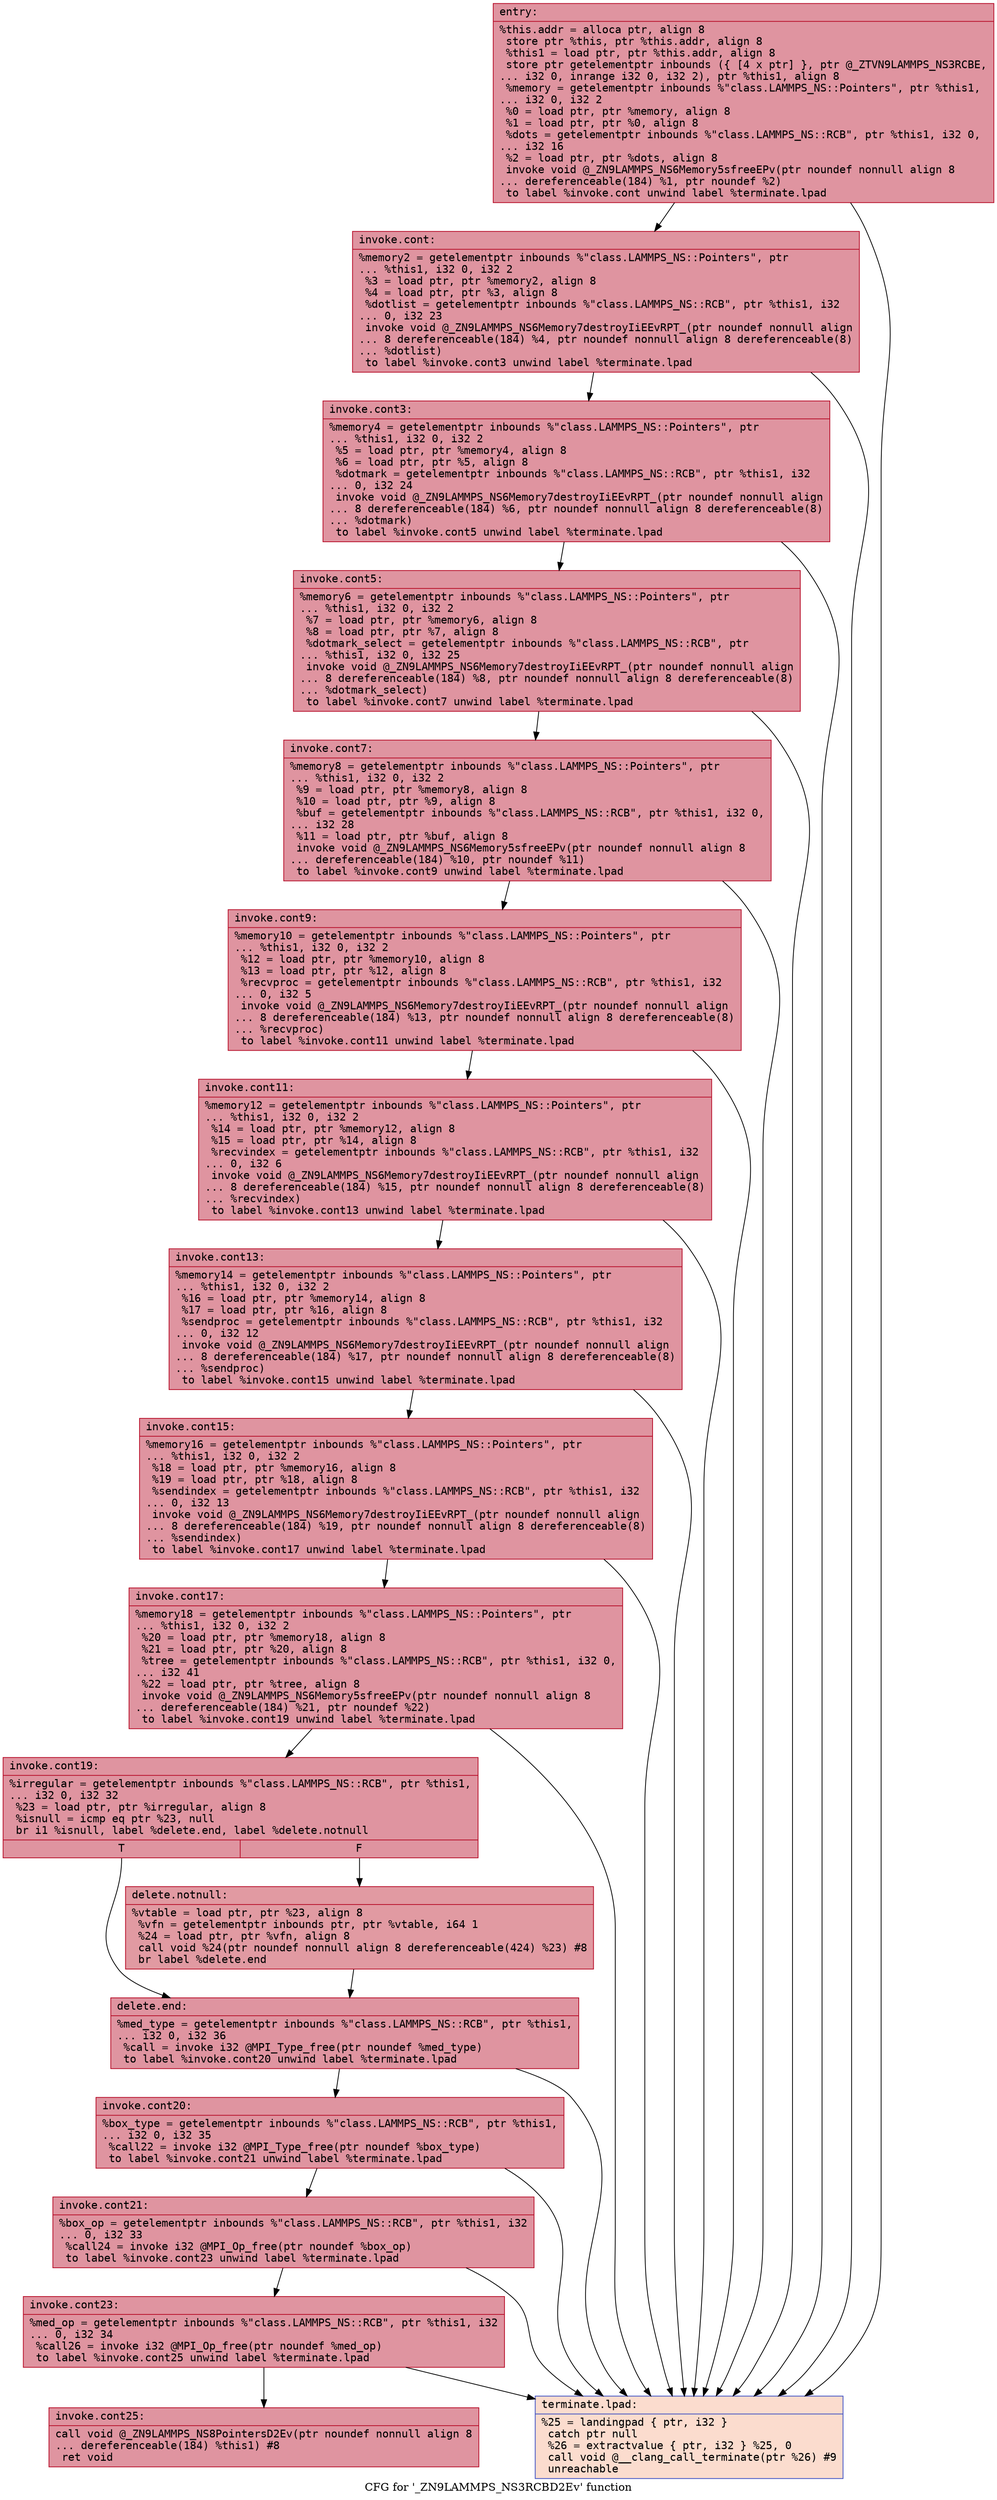 digraph "CFG for '_ZN9LAMMPS_NS3RCBD2Ev' function" {
	label="CFG for '_ZN9LAMMPS_NS3RCBD2Ev' function";

	Node0x557c0c4fc090 [shape=record,color="#b70d28ff", style=filled, fillcolor="#b70d2870" fontname="Courier",label="{entry:\l|  %this.addr = alloca ptr, align 8\l  store ptr %this, ptr %this.addr, align 8\l  %this1 = load ptr, ptr %this.addr, align 8\l  store ptr getelementptr inbounds (\{ [4 x ptr] \}, ptr @_ZTVN9LAMMPS_NS3RCBE,\l... i32 0, inrange i32 0, i32 2), ptr %this1, align 8\l  %memory = getelementptr inbounds %\"class.LAMMPS_NS::Pointers\", ptr %this1,\l... i32 0, i32 2\l  %0 = load ptr, ptr %memory, align 8\l  %1 = load ptr, ptr %0, align 8\l  %dots = getelementptr inbounds %\"class.LAMMPS_NS::RCB\", ptr %this1, i32 0,\l... i32 16\l  %2 = load ptr, ptr %dots, align 8\l  invoke void @_ZN9LAMMPS_NS6Memory5sfreeEPv(ptr noundef nonnull align 8\l... dereferenceable(184) %1, ptr noundef %2)\l          to label %invoke.cont unwind label %terminate.lpad\l}"];
	Node0x557c0c4fc090 -> Node0x557c0c4fc500[tooltip="entry -> invoke.cont\nProbability 100.00%" ];
	Node0x557c0c4fc090 -> Node0x557c0c4fff70[tooltip="entry -> terminate.lpad\nProbability 0.00%" ];
	Node0x557c0c4fc500 [shape=record,color="#b70d28ff", style=filled, fillcolor="#b70d2870" fontname="Courier",label="{invoke.cont:\l|  %memory2 = getelementptr inbounds %\"class.LAMMPS_NS::Pointers\", ptr\l... %this1, i32 0, i32 2\l  %3 = load ptr, ptr %memory2, align 8\l  %4 = load ptr, ptr %3, align 8\l  %dotlist = getelementptr inbounds %\"class.LAMMPS_NS::RCB\", ptr %this1, i32\l... 0, i32 23\l  invoke void @_ZN9LAMMPS_NS6Memory7destroyIiEEvRPT_(ptr noundef nonnull align\l... 8 dereferenceable(184) %4, ptr noundef nonnull align 8 dereferenceable(8)\l... %dotlist)\l          to label %invoke.cont3 unwind label %terminate.lpad\l}"];
	Node0x557c0c4fc500 -> Node0x557c0c5004b0[tooltip="invoke.cont -> invoke.cont3\nProbability 100.00%" ];
	Node0x557c0c4fc500 -> Node0x557c0c4fff70[tooltip="invoke.cont -> terminate.lpad\nProbability 0.00%" ];
	Node0x557c0c5004b0 [shape=record,color="#b70d28ff", style=filled, fillcolor="#b70d2870" fontname="Courier",label="{invoke.cont3:\l|  %memory4 = getelementptr inbounds %\"class.LAMMPS_NS::Pointers\", ptr\l... %this1, i32 0, i32 2\l  %5 = load ptr, ptr %memory4, align 8\l  %6 = load ptr, ptr %5, align 8\l  %dotmark = getelementptr inbounds %\"class.LAMMPS_NS::RCB\", ptr %this1, i32\l... 0, i32 24\l  invoke void @_ZN9LAMMPS_NS6Memory7destroyIiEEvRPT_(ptr noundef nonnull align\l... 8 dereferenceable(184) %6, ptr noundef nonnull align 8 dereferenceable(8)\l... %dotmark)\l          to label %invoke.cont5 unwind label %terminate.lpad\l}"];
	Node0x557c0c5004b0 -> Node0x557c0c500b90[tooltip="invoke.cont3 -> invoke.cont5\nProbability 100.00%" ];
	Node0x557c0c5004b0 -> Node0x557c0c4fff70[tooltip="invoke.cont3 -> terminate.lpad\nProbability 0.00%" ];
	Node0x557c0c500b90 [shape=record,color="#b70d28ff", style=filled, fillcolor="#b70d2870" fontname="Courier",label="{invoke.cont5:\l|  %memory6 = getelementptr inbounds %\"class.LAMMPS_NS::Pointers\", ptr\l... %this1, i32 0, i32 2\l  %7 = load ptr, ptr %memory6, align 8\l  %8 = load ptr, ptr %7, align 8\l  %dotmark_select = getelementptr inbounds %\"class.LAMMPS_NS::RCB\", ptr\l... %this1, i32 0, i32 25\l  invoke void @_ZN9LAMMPS_NS6Memory7destroyIiEEvRPT_(ptr noundef nonnull align\l... 8 dereferenceable(184) %8, ptr noundef nonnull align 8 dereferenceable(8)\l... %dotmark_select)\l          to label %invoke.cont7 unwind label %terminate.lpad\l}"];
	Node0x557c0c500b90 -> Node0x557c0c501050[tooltip="invoke.cont5 -> invoke.cont7\nProbability 100.00%" ];
	Node0x557c0c500b90 -> Node0x557c0c4fff70[tooltip="invoke.cont5 -> terminate.lpad\nProbability 0.00%" ];
	Node0x557c0c501050 [shape=record,color="#b70d28ff", style=filled, fillcolor="#b70d2870" fontname="Courier",label="{invoke.cont7:\l|  %memory8 = getelementptr inbounds %\"class.LAMMPS_NS::Pointers\", ptr\l... %this1, i32 0, i32 2\l  %9 = load ptr, ptr %memory8, align 8\l  %10 = load ptr, ptr %9, align 8\l  %buf = getelementptr inbounds %\"class.LAMMPS_NS::RCB\", ptr %this1, i32 0,\l... i32 28\l  %11 = load ptr, ptr %buf, align 8\l  invoke void @_ZN9LAMMPS_NS6Memory5sfreeEPv(ptr noundef nonnull align 8\l... dereferenceable(184) %10, ptr noundef %11)\l          to label %invoke.cont9 unwind label %terminate.lpad\l}"];
	Node0x557c0c501050 -> Node0x557c0c501570[tooltip="invoke.cont7 -> invoke.cont9\nProbability 100.00%" ];
	Node0x557c0c501050 -> Node0x557c0c4fff70[tooltip="invoke.cont7 -> terminate.lpad\nProbability 0.00%" ];
	Node0x557c0c501570 [shape=record,color="#b70d28ff", style=filled, fillcolor="#b70d2870" fontname="Courier",label="{invoke.cont9:\l|  %memory10 = getelementptr inbounds %\"class.LAMMPS_NS::Pointers\", ptr\l... %this1, i32 0, i32 2\l  %12 = load ptr, ptr %memory10, align 8\l  %13 = load ptr, ptr %12, align 8\l  %recvproc = getelementptr inbounds %\"class.LAMMPS_NS::RCB\", ptr %this1, i32\l... 0, i32 5\l  invoke void @_ZN9LAMMPS_NS6Memory7destroyIiEEvRPT_(ptr noundef nonnull align\l... 8 dereferenceable(184) %13, ptr noundef nonnull align 8 dereferenceable(8)\l... %recvproc)\l          to label %invoke.cont11 unwind label %terminate.lpad\l}"];
	Node0x557c0c501570 -> Node0x557c0c501a30[tooltip="invoke.cont9 -> invoke.cont11\nProbability 100.00%" ];
	Node0x557c0c501570 -> Node0x557c0c4fff70[tooltip="invoke.cont9 -> terminate.lpad\nProbability 0.00%" ];
	Node0x557c0c501a30 [shape=record,color="#b70d28ff", style=filled, fillcolor="#b70d2870" fontname="Courier",label="{invoke.cont11:\l|  %memory12 = getelementptr inbounds %\"class.LAMMPS_NS::Pointers\", ptr\l... %this1, i32 0, i32 2\l  %14 = load ptr, ptr %memory12, align 8\l  %15 = load ptr, ptr %14, align 8\l  %recvindex = getelementptr inbounds %\"class.LAMMPS_NS::RCB\", ptr %this1, i32\l... 0, i32 6\l  invoke void @_ZN9LAMMPS_NS6Memory7destroyIiEEvRPT_(ptr noundef nonnull align\l... 8 dereferenceable(184) %15, ptr noundef nonnull align 8 dereferenceable(8)\l... %recvindex)\l          to label %invoke.cont13 unwind label %terminate.lpad\l}"];
	Node0x557c0c501a30 -> Node0x557c0c500a20[tooltip="invoke.cont11 -> invoke.cont13\nProbability 100.00%" ];
	Node0x557c0c501a30 -> Node0x557c0c4fff70[tooltip="invoke.cont11 -> terminate.lpad\nProbability 0.00%" ];
	Node0x557c0c500a20 [shape=record,color="#b70d28ff", style=filled, fillcolor="#b70d2870" fontname="Courier",label="{invoke.cont13:\l|  %memory14 = getelementptr inbounds %\"class.LAMMPS_NS::Pointers\", ptr\l... %this1, i32 0, i32 2\l  %16 = load ptr, ptr %memory14, align 8\l  %17 = load ptr, ptr %16, align 8\l  %sendproc = getelementptr inbounds %\"class.LAMMPS_NS::RCB\", ptr %this1, i32\l... 0, i32 12\l  invoke void @_ZN9LAMMPS_NS6Memory7destroyIiEEvRPT_(ptr noundef nonnull align\l... 8 dereferenceable(184) %17, ptr noundef nonnull align 8 dereferenceable(8)\l... %sendproc)\l          to label %invoke.cont15 unwind label %terminate.lpad\l}"];
	Node0x557c0c500a20 -> Node0x557c0c502550[tooltip="invoke.cont13 -> invoke.cont15\nProbability 100.00%" ];
	Node0x557c0c500a20 -> Node0x557c0c4fff70[tooltip="invoke.cont13 -> terminate.lpad\nProbability 0.00%" ];
	Node0x557c0c502550 [shape=record,color="#b70d28ff", style=filled, fillcolor="#b70d2870" fontname="Courier",label="{invoke.cont15:\l|  %memory16 = getelementptr inbounds %\"class.LAMMPS_NS::Pointers\", ptr\l... %this1, i32 0, i32 2\l  %18 = load ptr, ptr %memory16, align 8\l  %19 = load ptr, ptr %18, align 8\l  %sendindex = getelementptr inbounds %\"class.LAMMPS_NS::RCB\", ptr %this1, i32\l... 0, i32 13\l  invoke void @_ZN9LAMMPS_NS6Memory7destroyIiEEvRPT_(ptr noundef nonnull align\l... 8 dereferenceable(184) %19, ptr noundef nonnull align 8 dereferenceable(8)\l... %sendindex)\l          to label %invoke.cont17 unwind label %terminate.lpad\l}"];
	Node0x557c0c502550 -> Node0x557c0c5029d0[tooltip="invoke.cont15 -> invoke.cont17\nProbability 100.00%" ];
	Node0x557c0c502550 -> Node0x557c0c4fff70[tooltip="invoke.cont15 -> terminate.lpad\nProbability 0.00%" ];
	Node0x557c0c5029d0 [shape=record,color="#b70d28ff", style=filled, fillcolor="#b70d2870" fontname="Courier",label="{invoke.cont17:\l|  %memory18 = getelementptr inbounds %\"class.LAMMPS_NS::Pointers\", ptr\l... %this1, i32 0, i32 2\l  %20 = load ptr, ptr %memory18, align 8\l  %21 = load ptr, ptr %20, align 8\l  %tree = getelementptr inbounds %\"class.LAMMPS_NS::RCB\", ptr %this1, i32 0,\l... i32 41\l  %22 = load ptr, ptr %tree, align 8\l  invoke void @_ZN9LAMMPS_NS6Memory5sfreeEPv(ptr noundef nonnull align 8\l... dereferenceable(184) %21, ptr noundef %22)\l          to label %invoke.cont19 unwind label %terminate.lpad\l}"];
	Node0x557c0c5029d0 -> Node0x557c0c502ed0[tooltip="invoke.cont17 -> invoke.cont19\nProbability 100.00%" ];
	Node0x557c0c5029d0 -> Node0x557c0c4fff70[tooltip="invoke.cont17 -> terminate.lpad\nProbability 0.00%" ];
	Node0x557c0c502ed0 [shape=record,color="#b70d28ff", style=filled, fillcolor="#b70d2870" fontname="Courier",label="{invoke.cont19:\l|  %irregular = getelementptr inbounds %\"class.LAMMPS_NS::RCB\", ptr %this1,\l... i32 0, i32 32\l  %23 = load ptr, ptr %irregular, align 8\l  %isnull = icmp eq ptr %23, null\l  br i1 %isnull, label %delete.end, label %delete.notnull\l|{<s0>T|<s1>F}}"];
	Node0x557c0c502ed0:s0 -> Node0x557c0c5032c0[tooltip="invoke.cont19 -> delete.end\nProbability 37.50%" ];
	Node0x557c0c502ed0:s1 -> Node0x557c0c503310[tooltip="invoke.cont19 -> delete.notnull\nProbability 62.50%" ];
	Node0x557c0c503310 [shape=record,color="#b70d28ff", style=filled, fillcolor="#bb1b2c70" fontname="Courier",label="{delete.notnull:\l|  %vtable = load ptr, ptr %23, align 8\l  %vfn = getelementptr inbounds ptr, ptr %vtable, i64 1\l  %24 = load ptr, ptr %vfn, align 8\l  call void %24(ptr noundef nonnull align 8 dereferenceable(424) %23) #8\l  br label %delete.end\l}"];
	Node0x557c0c503310 -> Node0x557c0c5032c0[tooltip="delete.notnull -> delete.end\nProbability 100.00%" ];
	Node0x557c0c5032c0 [shape=record,color="#b70d28ff", style=filled, fillcolor="#b70d2870" fontname="Courier",label="{delete.end:\l|  %med_type = getelementptr inbounds %\"class.LAMMPS_NS::RCB\", ptr %this1,\l... i32 0, i32 36\l  %call = invoke i32 @MPI_Type_free(ptr noundef %med_type)\l          to label %invoke.cont20 unwind label %terminate.lpad\l}"];
	Node0x557c0c5032c0 -> Node0x557c0c5038c0[tooltip="delete.end -> invoke.cont20\nProbability 100.00%" ];
	Node0x557c0c5032c0 -> Node0x557c0c4fff70[tooltip="delete.end -> terminate.lpad\nProbability 0.00%" ];
	Node0x557c0c5038c0 [shape=record,color="#b70d28ff", style=filled, fillcolor="#b70d2870" fontname="Courier",label="{invoke.cont20:\l|  %box_type = getelementptr inbounds %\"class.LAMMPS_NS::RCB\", ptr %this1,\l... i32 0, i32 35\l  %call22 = invoke i32 @MPI_Type_free(ptr noundef %box_type)\l          to label %invoke.cont21 unwind label %terminate.lpad\l}"];
	Node0x557c0c5038c0 -> Node0x557c0c503b00[tooltip="invoke.cont20 -> invoke.cont21\nProbability 100.00%" ];
	Node0x557c0c5038c0 -> Node0x557c0c4fff70[tooltip="invoke.cont20 -> terminate.lpad\nProbability 0.00%" ];
	Node0x557c0c503b00 [shape=record,color="#b70d28ff", style=filled, fillcolor="#b70d2870" fontname="Courier",label="{invoke.cont21:\l|  %box_op = getelementptr inbounds %\"class.LAMMPS_NS::RCB\", ptr %this1, i32\l... 0, i32 33\l  %call24 = invoke i32 @MPI_Op_free(ptr noundef %box_op)\l          to label %invoke.cont23 unwind label %terminate.lpad\l}"];
	Node0x557c0c503b00 -> Node0x557c0c503cd0[tooltip="invoke.cont21 -> invoke.cont23\nProbability 100.00%" ];
	Node0x557c0c503b00 -> Node0x557c0c4fff70[tooltip="invoke.cont21 -> terminate.lpad\nProbability 0.00%" ];
	Node0x557c0c503cd0 [shape=record,color="#b70d28ff", style=filled, fillcolor="#b70d2870" fontname="Courier",label="{invoke.cont23:\l|  %med_op = getelementptr inbounds %\"class.LAMMPS_NS::RCB\", ptr %this1, i32\l... 0, i32 34\l  %call26 = invoke i32 @MPI_Op_free(ptr noundef %med_op)\l          to label %invoke.cont25 unwind label %terminate.lpad\l}"];
	Node0x557c0c503cd0 -> Node0x557c0c504560[tooltip="invoke.cont23 -> invoke.cont25\nProbability 100.00%" ];
	Node0x557c0c503cd0 -> Node0x557c0c4fff70[tooltip="invoke.cont23 -> terminate.lpad\nProbability 0.00%" ];
	Node0x557c0c504560 [shape=record,color="#b70d28ff", style=filled, fillcolor="#b70d2870" fontname="Courier",label="{invoke.cont25:\l|  call void @_ZN9LAMMPS_NS8PointersD2Ev(ptr noundef nonnull align 8\l... dereferenceable(184) %this1) #8\l  ret void\l}"];
	Node0x557c0c4fff70 [shape=record,color="#3d50c3ff", style=filled, fillcolor="#f7af9170" fontname="Courier",label="{terminate.lpad:\l|  %25 = landingpad \{ ptr, i32 \}\l          catch ptr null\l  %26 = extractvalue \{ ptr, i32 \} %25, 0\l  call void @__clang_call_terminate(ptr %26) #9\l  unreachable\l}"];
}
